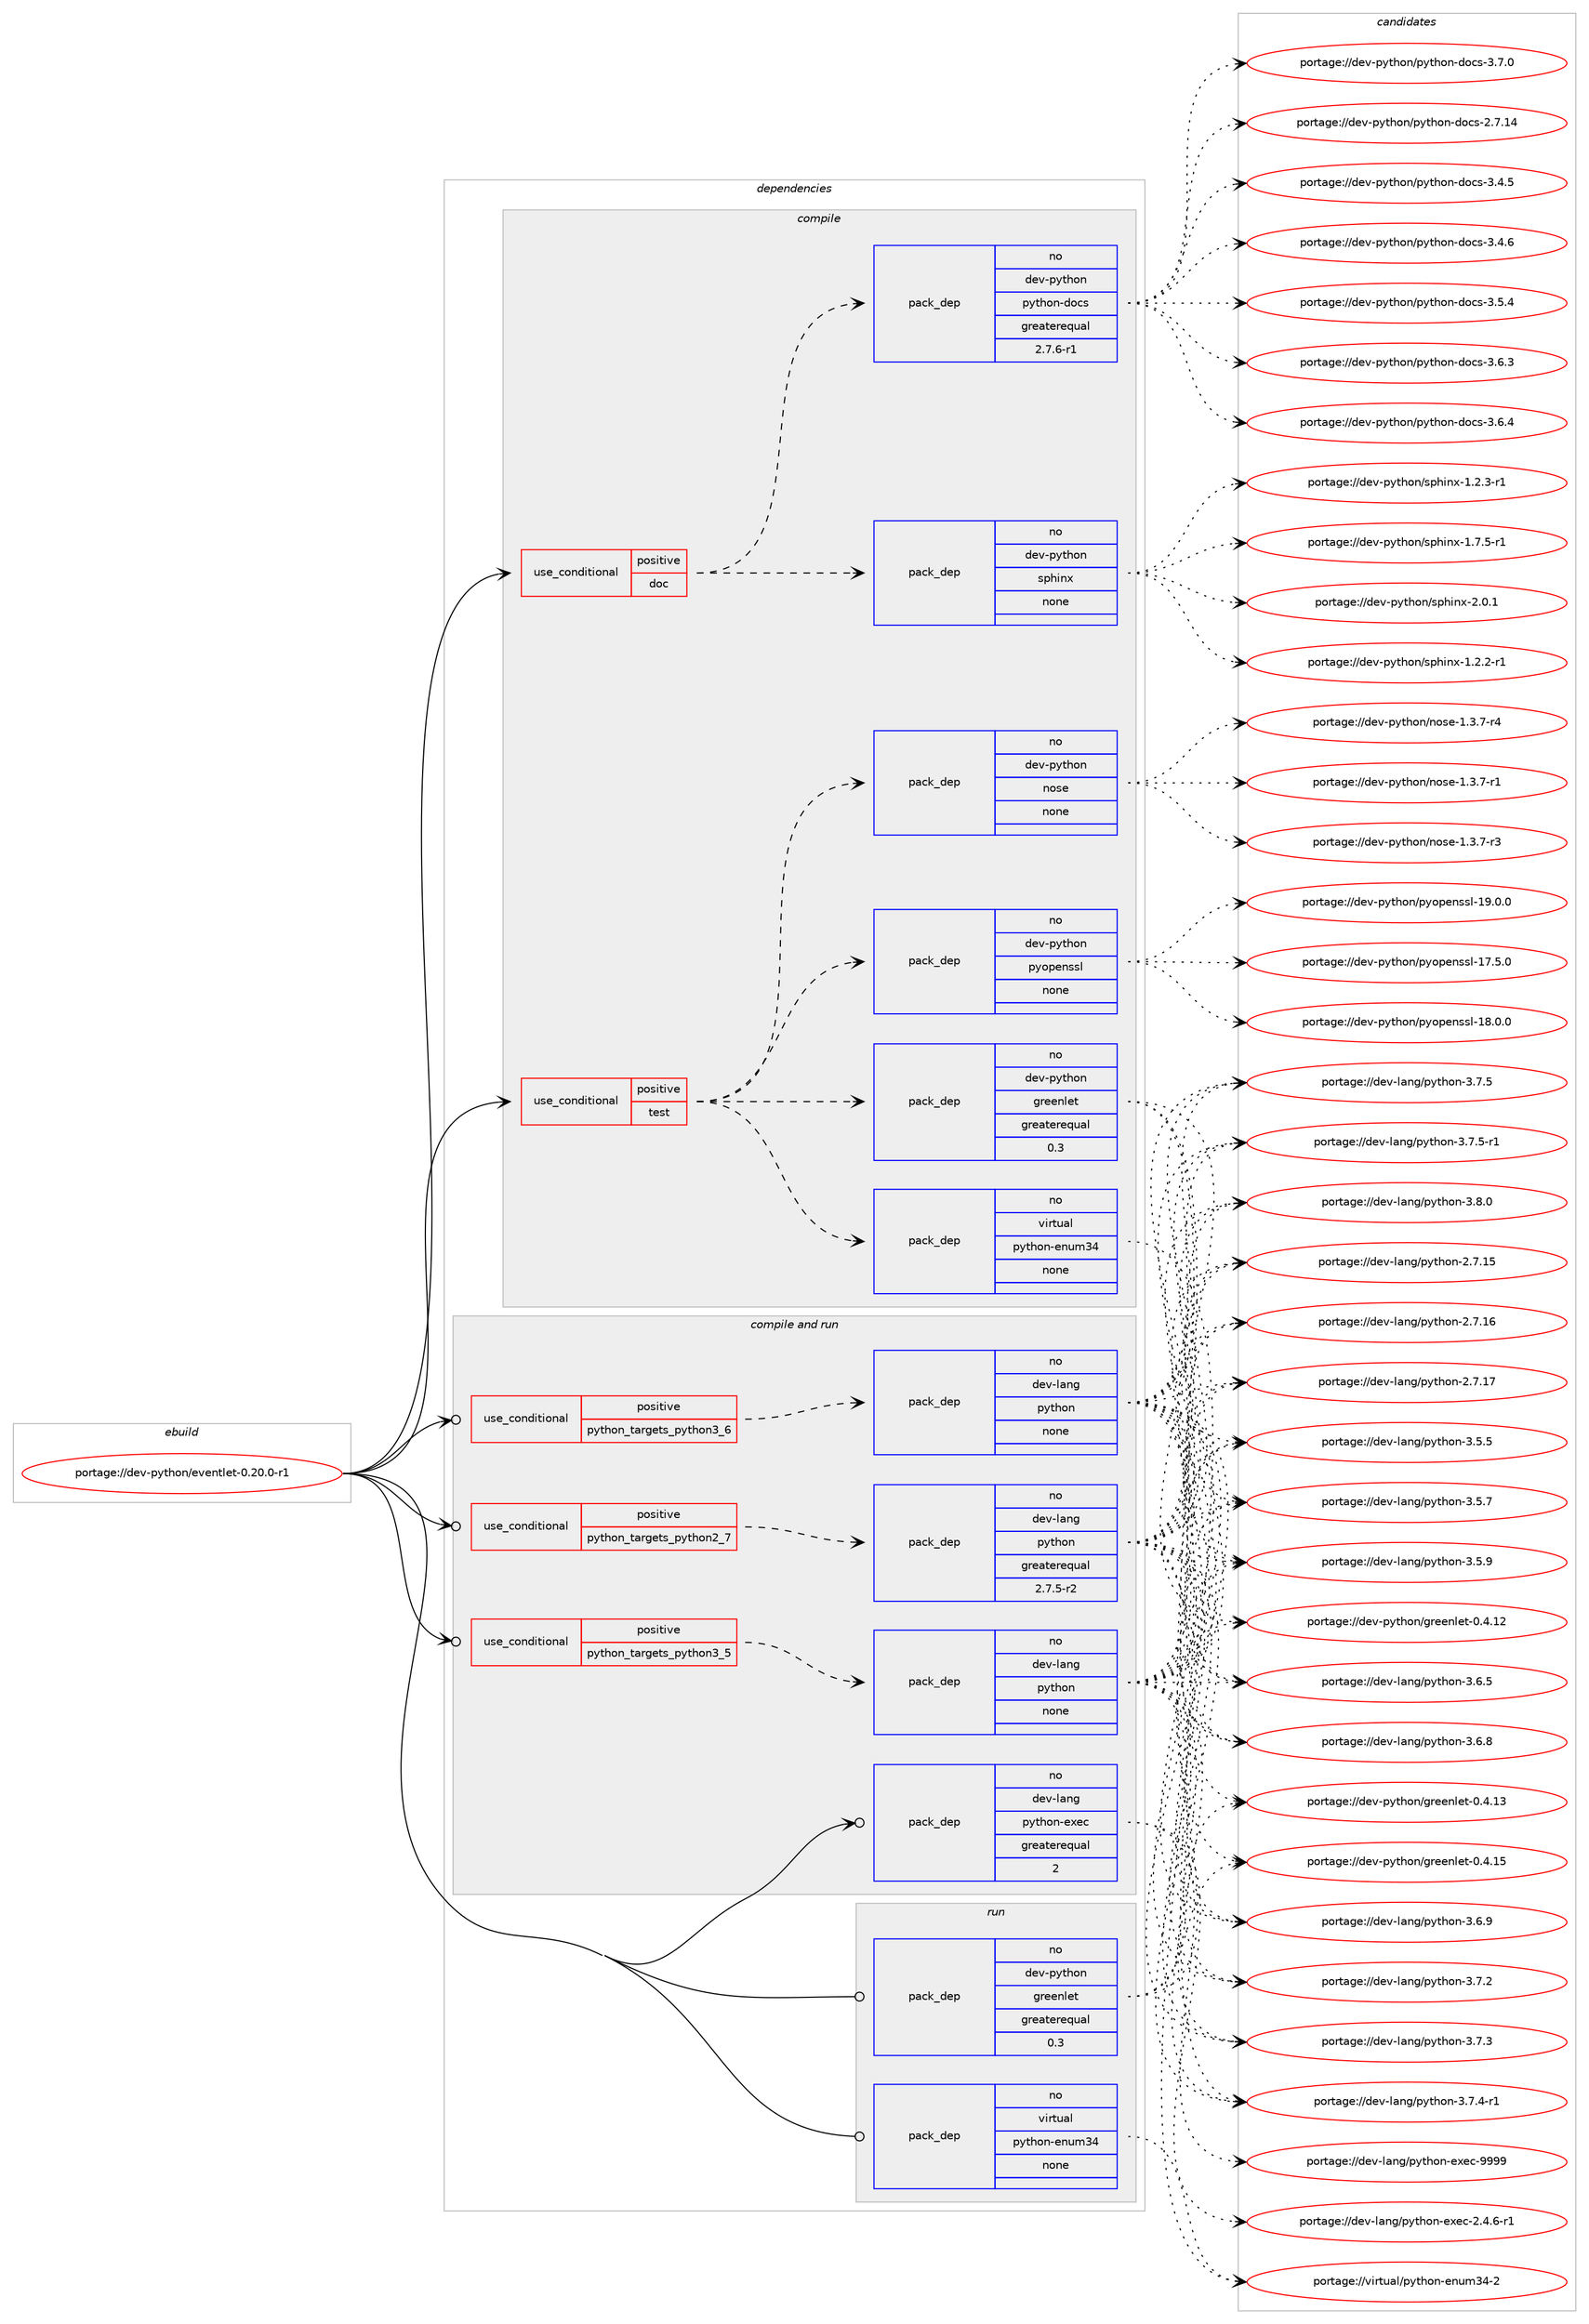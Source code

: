 digraph prolog {

# *************
# Graph options
# *************

newrank=true;
concentrate=true;
compound=true;
graph [rankdir=LR,fontname=Helvetica,fontsize=10,ranksep=1.5];#, ranksep=2.5, nodesep=0.2];
edge  [arrowhead=vee];
node  [fontname=Helvetica,fontsize=10];

# **********
# The ebuild
# **********

subgraph cluster_leftcol {
color=gray;
rank=same;
label=<<i>ebuild</i>>;
id [label="portage://dev-python/eventlet-0.20.0-r1", color=red, width=4, href="../dev-python/eventlet-0.20.0-r1.svg"];
}

# ****************
# The dependencies
# ****************

subgraph cluster_midcol {
color=gray;
label=<<i>dependencies</i>>;
subgraph cluster_compile {
fillcolor="#eeeeee";
style=filled;
label=<<i>compile</i>>;
subgraph cond28395 {
dependency138678 [label=<<TABLE BORDER="0" CELLBORDER="1" CELLSPACING="0" CELLPADDING="4"><TR><TD ROWSPAN="3" CELLPADDING="10">use_conditional</TD></TR><TR><TD>positive</TD></TR><TR><TD>doc</TD></TR></TABLE>>, shape=none, color=red];
subgraph pack106955 {
dependency138679 [label=<<TABLE BORDER="0" CELLBORDER="1" CELLSPACING="0" CELLPADDING="4" WIDTH="220"><TR><TD ROWSPAN="6" CELLPADDING="30">pack_dep</TD></TR><TR><TD WIDTH="110">no</TD></TR><TR><TD>dev-python</TD></TR><TR><TD>sphinx</TD></TR><TR><TD>none</TD></TR><TR><TD></TD></TR></TABLE>>, shape=none, color=blue];
}
dependency138678:e -> dependency138679:w [weight=20,style="dashed",arrowhead="vee"];
subgraph pack106956 {
dependency138680 [label=<<TABLE BORDER="0" CELLBORDER="1" CELLSPACING="0" CELLPADDING="4" WIDTH="220"><TR><TD ROWSPAN="6" CELLPADDING="30">pack_dep</TD></TR><TR><TD WIDTH="110">no</TD></TR><TR><TD>dev-python</TD></TR><TR><TD>python-docs</TD></TR><TR><TD>greaterequal</TD></TR><TR><TD>2.7.6-r1</TD></TR></TABLE>>, shape=none, color=blue];
}
dependency138678:e -> dependency138680:w [weight=20,style="dashed",arrowhead="vee"];
}
id:e -> dependency138678:w [weight=20,style="solid",arrowhead="vee"];
subgraph cond28396 {
dependency138681 [label=<<TABLE BORDER="0" CELLBORDER="1" CELLSPACING="0" CELLPADDING="4"><TR><TD ROWSPAN="3" CELLPADDING="10">use_conditional</TD></TR><TR><TD>positive</TD></TR><TR><TD>test</TD></TR></TABLE>>, shape=none, color=red];
subgraph pack106957 {
dependency138682 [label=<<TABLE BORDER="0" CELLBORDER="1" CELLSPACING="0" CELLPADDING="4" WIDTH="220"><TR><TD ROWSPAN="6" CELLPADDING="30">pack_dep</TD></TR><TR><TD WIDTH="110">no</TD></TR><TR><TD>virtual</TD></TR><TR><TD>python-enum34</TD></TR><TR><TD>none</TD></TR><TR><TD></TD></TR></TABLE>>, shape=none, color=blue];
}
dependency138681:e -> dependency138682:w [weight=20,style="dashed",arrowhead="vee"];
subgraph pack106958 {
dependency138683 [label=<<TABLE BORDER="0" CELLBORDER="1" CELLSPACING="0" CELLPADDING="4" WIDTH="220"><TR><TD ROWSPAN="6" CELLPADDING="30">pack_dep</TD></TR><TR><TD WIDTH="110">no</TD></TR><TR><TD>dev-python</TD></TR><TR><TD>greenlet</TD></TR><TR><TD>greaterequal</TD></TR><TR><TD>0.3</TD></TR></TABLE>>, shape=none, color=blue];
}
dependency138681:e -> dependency138683:w [weight=20,style="dashed",arrowhead="vee"];
subgraph pack106959 {
dependency138684 [label=<<TABLE BORDER="0" CELLBORDER="1" CELLSPACING="0" CELLPADDING="4" WIDTH="220"><TR><TD ROWSPAN="6" CELLPADDING="30">pack_dep</TD></TR><TR><TD WIDTH="110">no</TD></TR><TR><TD>dev-python</TD></TR><TR><TD>pyopenssl</TD></TR><TR><TD>none</TD></TR><TR><TD></TD></TR></TABLE>>, shape=none, color=blue];
}
dependency138681:e -> dependency138684:w [weight=20,style="dashed",arrowhead="vee"];
subgraph pack106960 {
dependency138685 [label=<<TABLE BORDER="0" CELLBORDER="1" CELLSPACING="0" CELLPADDING="4" WIDTH="220"><TR><TD ROWSPAN="6" CELLPADDING="30">pack_dep</TD></TR><TR><TD WIDTH="110">no</TD></TR><TR><TD>dev-python</TD></TR><TR><TD>nose</TD></TR><TR><TD>none</TD></TR><TR><TD></TD></TR></TABLE>>, shape=none, color=blue];
}
dependency138681:e -> dependency138685:w [weight=20,style="dashed",arrowhead="vee"];
}
id:e -> dependency138681:w [weight=20,style="solid",arrowhead="vee"];
}
subgraph cluster_compileandrun {
fillcolor="#eeeeee";
style=filled;
label=<<i>compile and run</i>>;
subgraph cond28397 {
dependency138686 [label=<<TABLE BORDER="0" CELLBORDER="1" CELLSPACING="0" CELLPADDING="4"><TR><TD ROWSPAN="3" CELLPADDING="10">use_conditional</TD></TR><TR><TD>positive</TD></TR><TR><TD>python_targets_python2_7</TD></TR></TABLE>>, shape=none, color=red];
subgraph pack106961 {
dependency138687 [label=<<TABLE BORDER="0" CELLBORDER="1" CELLSPACING="0" CELLPADDING="4" WIDTH="220"><TR><TD ROWSPAN="6" CELLPADDING="30">pack_dep</TD></TR><TR><TD WIDTH="110">no</TD></TR><TR><TD>dev-lang</TD></TR><TR><TD>python</TD></TR><TR><TD>greaterequal</TD></TR><TR><TD>2.7.5-r2</TD></TR></TABLE>>, shape=none, color=blue];
}
dependency138686:e -> dependency138687:w [weight=20,style="dashed",arrowhead="vee"];
}
id:e -> dependency138686:w [weight=20,style="solid",arrowhead="odotvee"];
subgraph cond28398 {
dependency138688 [label=<<TABLE BORDER="0" CELLBORDER="1" CELLSPACING="0" CELLPADDING="4"><TR><TD ROWSPAN="3" CELLPADDING="10">use_conditional</TD></TR><TR><TD>positive</TD></TR><TR><TD>python_targets_python3_5</TD></TR></TABLE>>, shape=none, color=red];
subgraph pack106962 {
dependency138689 [label=<<TABLE BORDER="0" CELLBORDER="1" CELLSPACING="0" CELLPADDING="4" WIDTH="220"><TR><TD ROWSPAN="6" CELLPADDING="30">pack_dep</TD></TR><TR><TD WIDTH="110">no</TD></TR><TR><TD>dev-lang</TD></TR><TR><TD>python</TD></TR><TR><TD>none</TD></TR><TR><TD></TD></TR></TABLE>>, shape=none, color=blue];
}
dependency138688:e -> dependency138689:w [weight=20,style="dashed",arrowhead="vee"];
}
id:e -> dependency138688:w [weight=20,style="solid",arrowhead="odotvee"];
subgraph cond28399 {
dependency138690 [label=<<TABLE BORDER="0" CELLBORDER="1" CELLSPACING="0" CELLPADDING="4"><TR><TD ROWSPAN="3" CELLPADDING="10">use_conditional</TD></TR><TR><TD>positive</TD></TR><TR><TD>python_targets_python3_6</TD></TR></TABLE>>, shape=none, color=red];
subgraph pack106963 {
dependency138691 [label=<<TABLE BORDER="0" CELLBORDER="1" CELLSPACING="0" CELLPADDING="4" WIDTH="220"><TR><TD ROWSPAN="6" CELLPADDING="30">pack_dep</TD></TR><TR><TD WIDTH="110">no</TD></TR><TR><TD>dev-lang</TD></TR><TR><TD>python</TD></TR><TR><TD>none</TD></TR><TR><TD></TD></TR></TABLE>>, shape=none, color=blue];
}
dependency138690:e -> dependency138691:w [weight=20,style="dashed",arrowhead="vee"];
}
id:e -> dependency138690:w [weight=20,style="solid",arrowhead="odotvee"];
subgraph pack106964 {
dependency138692 [label=<<TABLE BORDER="0" CELLBORDER="1" CELLSPACING="0" CELLPADDING="4" WIDTH="220"><TR><TD ROWSPAN="6" CELLPADDING="30">pack_dep</TD></TR><TR><TD WIDTH="110">no</TD></TR><TR><TD>dev-lang</TD></TR><TR><TD>python-exec</TD></TR><TR><TD>greaterequal</TD></TR><TR><TD>2</TD></TR></TABLE>>, shape=none, color=blue];
}
id:e -> dependency138692:w [weight=20,style="solid",arrowhead="odotvee"];
}
subgraph cluster_run {
fillcolor="#eeeeee";
style=filled;
label=<<i>run</i>>;
subgraph pack106965 {
dependency138693 [label=<<TABLE BORDER="0" CELLBORDER="1" CELLSPACING="0" CELLPADDING="4" WIDTH="220"><TR><TD ROWSPAN="6" CELLPADDING="30">pack_dep</TD></TR><TR><TD WIDTH="110">no</TD></TR><TR><TD>dev-python</TD></TR><TR><TD>greenlet</TD></TR><TR><TD>greaterequal</TD></TR><TR><TD>0.3</TD></TR></TABLE>>, shape=none, color=blue];
}
id:e -> dependency138693:w [weight=20,style="solid",arrowhead="odot"];
subgraph pack106966 {
dependency138694 [label=<<TABLE BORDER="0" CELLBORDER="1" CELLSPACING="0" CELLPADDING="4" WIDTH="220"><TR><TD ROWSPAN="6" CELLPADDING="30">pack_dep</TD></TR><TR><TD WIDTH="110">no</TD></TR><TR><TD>virtual</TD></TR><TR><TD>python-enum34</TD></TR><TR><TD>none</TD></TR><TR><TD></TD></TR></TABLE>>, shape=none, color=blue];
}
id:e -> dependency138694:w [weight=20,style="solid",arrowhead="odot"];
}
}

# **************
# The candidates
# **************

subgraph cluster_choices {
rank=same;
color=gray;
label=<<i>candidates</i>>;

subgraph choice106955 {
color=black;
nodesep=1;
choiceportage10010111845112121116104111110471151121041051101204549465046504511449 [label="portage://dev-python/sphinx-1.2.2-r1", color=red, width=4,href="../dev-python/sphinx-1.2.2-r1.svg"];
choiceportage10010111845112121116104111110471151121041051101204549465046514511449 [label="portage://dev-python/sphinx-1.2.3-r1", color=red, width=4,href="../dev-python/sphinx-1.2.3-r1.svg"];
choiceportage10010111845112121116104111110471151121041051101204549465546534511449 [label="portage://dev-python/sphinx-1.7.5-r1", color=red, width=4,href="../dev-python/sphinx-1.7.5-r1.svg"];
choiceportage1001011184511212111610411111047115112104105110120455046484649 [label="portage://dev-python/sphinx-2.0.1", color=red, width=4,href="../dev-python/sphinx-2.0.1.svg"];
dependency138679:e -> choiceportage10010111845112121116104111110471151121041051101204549465046504511449:w [style=dotted,weight="100"];
dependency138679:e -> choiceportage10010111845112121116104111110471151121041051101204549465046514511449:w [style=dotted,weight="100"];
dependency138679:e -> choiceportage10010111845112121116104111110471151121041051101204549465546534511449:w [style=dotted,weight="100"];
dependency138679:e -> choiceportage1001011184511212111610411111047115112104105110120455046484649:w [style=dotted,weight="100"];
}
subgraph choice106956 {
color=black;
nodesep=1;
choiceportage1001011184511212111610411111047112121116104111110451001119911545504655464952 [label="portage://dev-python/python-docs-2.7.14", color=red, width=4,href="../dev-python/python-docs-2.7.14.svg"];
choiceportage10010111845112121116104111110471121211161041111104510011199115455146524653 [label="portage://dev-python/python-docs-3.4.5", color=red, width=4,href="../dev-python/python-docs-3.4.5.svg"];
choiceportage10010111845112121116104111110471121211161041111104510011199115455146524654 [label="portage://dev-python/python-docs-3.4.6", color=red, width=4,href="../dev-python/python-docs-3.4.6.svg"];
choiceportage10010111845112121116104111110471121211161041111104510011199115455146534652 [label="portage://dev-python/python-docs-3.5.4", color=red, width=4,href="../dev-python/python-docs-3.5.4.svg"];
choiceportage10010111845112121116104111110471121211161041111104510011199115455146544651 [label="portage://dev-python/python-docs-3.6.3", color=red, width=4,href="../dev-python/python-docs-3.6.3.svg"];
choiceportage10010111845112121116104111110471121211161041111104510011199115455146544652 [label="portage://dev-python/python-docs-3.6.4", color=red, width=4,href="../dev-python/python-docs-3.6.4.svg"];
choiceportage10010111845112121116104111110471121211161041111104510011199115455146554648 [label="portage://dev-python/python-docs-3.7.0", color=red, width=4,href="../dev-python/python-docs-3.7.0.svg"];
dependency138680:e -> choiceportage1001011184511212111610411111047112121116104111110451001119911545504655464952:w [style=dotted,weight="100"];
dependency138680:e -> choiceportage10010111845112121116104111110471121211161041111104510011199115455146524653:w [style=dotted,weight="100"];
dependency138680:e -> choiceportage10010111845112121116104111110471121211161041111104510011199115455146524654:w [style=dotted,weight="100"];
dependency138680:e -> choiceportage10010111845112121116104111110471121211161041111104510011199115455146534652:w [style=dotted,weight="100"];
dependency138680:e -> choiceportage10010111845112121116104111110471121211161041111104510011199115455146544651:w [style=dotted,weight="100"];
dependency138680:e -> choiceportage10010111845112121116104111110471121211161041111104510011199115455146544652:w [style=dotted,weight="100"];
dependency138680:e -> choiceportage10010111845112121116104111110471121211161041111104510011199115455146554648:w [style=dotted,weight="100"];
}
subgraph choice106957 {
color=black;
nodesep=1;
choiceportage11810511411611797108471121211161041111104510111011710951524550 [label="portage://virtual/python-enum34-2", color=red, width=4,href="../virtual/python-enum34-2.svg"];
dependency138682:e -> choiceportage11810511411611797108471121211161041111104510111011710951524550:w [style=dotted,weight="100"];
}
subgraph choice106958 {
color=black;
nodesep=1;
choiceportage100101118451121211161041111104710311410110111010810111645484652464950 [label="portage://dev-python/greenlet-0.4.12", color=red, width=4,href="../dev-python/greenlet-0.4.12.svg"];
choiceportage100101118451121211161041111104710311410110111010810111645484652464951 [label="portage://dev-python/greenlet-0.4.13", color=red, width=4,href="../dev-python/greenlet-0.4.13.svg"];
choiceportage100101118451121211161041111104710311410110111010810111645484652464953 [label="portage://dev-python/greenlet-0.4.15", color=red, width=4,href="../dev-python/greenlet-0.4.15.svg"];
dependency138683:e -> choiceportage100101118451121211161041111104710311410110111010810111645484652464950:w [style=dotted,weight="100"];
dependency138683:e -> choiceportage100101118451121211161041111104710311410110111010810111645484652464951:w [style=dotted,weight="100"];
dependency138683:e -> choiceportage100101118451121211161041111104710311410110111010810111645484652464953:w [style=dotted,weight="100"];
}
subgraph choice106959 {
color=black;
nodesep=1;
choiceportage100101118451121211161041111104711212111111210111011511510845495546534648 [label="portage://dev-python/pyopenssl-17.5.0", color=red, width=4,href="../dev-python/pyopenssl-17.5.0.svg"];
choiceportage100101118451121211161041111104711212111111210111011511510845495646484648 [label="portage://dev-python/pyopenssl-18.0.0", color=red, width=4,href="../dev-python/pyopenssl-18.0.0.svg"];
choiceportage100101118451121211161041111104711212111111210111011511510845495746484648 [label="portage://dev-python/pyopenssl-19.0.0", color=red, width=4,href="../dev-python/pyopenssl-19.0.0.svg"];
dependency138684:e -> choiceportage100101118451121211161041111104711212111111210111011511510845495546534648:w [style=dotted,weight="100"];
dependency138684:e -> choiceportage100101118451121211161041111104711212111111210111011511510845495646484648:w [style=dotted,weight="100"];
dependency138684:e -> choiceportage100101118451121211161041111104711212111111210111011511510845495746484648:w [style=dotted,weight="100"];
}
subgraph choice106960 {
color=black;
nodesep=1;
choiceportage10010111845112121116104111110471101111151014549465146554511449 [label="portage://dev-python/nose-1.3.7-r1", color=red, width=4,href="../dev-python/nose-1.3.7-r1.svg"];
choiceportage10010111845112121116104111110471101111151014549465146554511451 [label="portage://dev-python/nose-1.3.7-r3", color=red, width=4,href="../dev-python/nose-1.3.7-r3.svg"];
choiceportage10010111845112121116104111110471101111151014549465146554511452 [label="portage://dev-python/nose-1.3.7-r4", color=red, width=4,href="../dev-python/nose-1.3.7-r4.svg"];
dependency138685:e -> choiceportage10010111845112121116104111110471101111151014549465146554511449:w [style=dotted,weight="100"];
dependency138685:e -> choiceportage10010111845112121116104111110471101111151014549465146554511451:w [style=dotted,weight="100"];
dependency138685:e -> choiceportage10010111845112121116104111110471101111151014549465146554511452:w [style=dotted,weight="100"];
}
subgraph choice106961 {
color=black;
nodesep=1;
choiceportage10010111845108971101034711212111610411111045504655464953 [label="portage://dev-lang/python-2.7.15", color=red, width=4,href="../dev-lang/python-2.7.15.svg"];
choiceportage10010111845108971101034711212111610411111045504655464954 [label="portage://dev-lang/python-2.7.16", color=red, width=4,href="../dev-lang/python-2.7.16.svg"];
choiceportage10010111845108971101034711212111610411111045504655464955 [label="portage://dev-lang/python-2.7.17", color=red, width=4,href="../dev-lang/python-2.7.17.svg"];
choiceportage100101118451089711010347112121116104111110455146534653 [label="portage://dev-lang/python-3.5.5", color=red, width=4,href="../dev-lang/python-3.5.5.svg"];
choiceportage100101118451089711010347112121116104111110455146534655 [label="portage://dev-lang/python-3.5.7", color=red, width=4,href="../dev-lang/python-3.5.7.svg"];
choiceportage100101118451089711010347112121116104111110455146534657 [label="portage://dev-lang/python-3.5.9", color=red, width=4,href="../dev-lang/python-3.5.9.svg"];
choiceportage100101118451089711010347112121116104111110455146544653 [label="portage://dev-lang/python-3.6.5", color=red, width=4,href="../dev-lang/python-3.6.5.svg"];
choiceportage100101118451089711010347112121116104111110455146544656 [label="portage://dev-lang/python-3.6.8", color=red, width=4,href="../dev-lang/python-3.6.8.svg"];
choiceportage100101118451089711010347112121116104111110455146544657 [label="portage://dev-lang/python-3.6.9", color=red, width=4,href="../dev-lang/python-3.6.9.svg"];
choiceportage100101118451089711010347112121116104111110455146554650 [label="portage://dev-lang/python-3.7.2", color=red, width=4,href="../dev-lang/python-3.7.2.svg"];
choiceportage100101118451089711010347112121116104111110455146554651 [label="portage://dev-lang/python-3.7.3", color=red, width=4,href="../dev-lang/python-3.7.3.svg"];
choiceportage1001011184510897110103471121211161041111104551465546524511449 [label="portage://dev-lang/python-3.7.4-r1", color=red, width=4,href="../dev-lang/python-3.7.4-r1.svg"];
choiceportage100101118451089711010347112121116104111110455146554653 [label="portage://dev-lang/python-3.7.5", color=red, width=4,href="../dev-lang/python-3.7.5.svg"];
choiceportage1001011184510897110103471121211161041111104551465546534511449 [label="portage://dev-lang/python-3.7.5-r1", color=red, width=4,href="../dev-lang/python-3.7.5-r1.svg"];
choiceportage100101118451089711010347112121116104111110455146564648 [label="portage://dev-lang/python-3.8.0", color=red, width=4,href="../dev-lang/python-3.8.0.svg"];
dependency138687:e -> choiceportage10010111845108971101034711212111610411111045504655464953:w [style=dotted,weight="100"];
dependency138687:e -> choiceportage10010111845108971101034711212111610411111045504655464954:w [style=dotted,weight="100"];
dependency138687:e -> choiceportage10010111845108971101034711212111610411111045504655464955:w [style=dotted,weight="100"];
dependency138687:e -> choiceportage100101118451089711010347112121116104111110455146534653:w [style=dotted,weight="100"];
dependency138687:e -> choiceportage100101118451089711010347112121116104111110455146534655:w [style=dotted,weight="100"];
dependency138687:e -> choiceportage100101118451089711010347112121116104111110455146534657:w [style=dotted,weight="100"];
dependency138687:e -> choiceportage100101118451089711010347112121116104111110455146544653:w [style=dotted,weight="100"];
dependency138687:e -> choiceportage100101118451089711010347112121116104111110455146544656:w [style=dotted,weight="100"];
dependency138687:e -> choiceportage100101118451089711010347112121116104111110455146544657:w [style=dotted,weight="100"];
dependency138687:e -> choiceportage100101118451089711010347112121116104111110455146554650:w [style=dotted,weight="100"];
dependency138687:e -> choiceportage100101118451089711010347112121116104111110455146554651:w [style=dotted,weight="100"];
dependency138687:e -> choiceportage1001011184510897110103471121211161041111104551465546524511449:w [style=dotted,weight="100"];
dependency138687:e -> choiceportage100101118451089711010347112121116104111110455146554653:w [style=dotted,weight="100"];
dependency138687:e -> choiceportage1001011184510897110103471121211161041111104551465546534511449:w [style=dotted,weight="100"];
dependency138687:e -> choiceportage100101118451089711010347112121116104111110455146564648:w [style=dotted,weight="100"];
}
subgraph choice106962 {
color=black;
nodesep=1;
choiceportage10010111845108971101034711212111610411111045504655464953 [label="portage://dev-lang/python-2.7.15", color=red, width=4,href="../dev-lang/python-2.7.15.svg"];
choiceportage10010111845108971101034711212111610411111045504655464954 [label="portage://dev-lang/python-2.7.16", color=red, width=4,href="../dev-lang/python-2.7.16.svg"];
choiceportage10010111845108971101034711212111610411111045504655464955 [label="portage://dev-lang/python-2.7.17", color=red, width=4,href="../dev-lang/python-2.7.17.svg"];
choiceportage100101118451089711010347112121116104111110455146534653 [label="portage://dev-lang/python-3.5.5", color=red, width=4,href="../dev-lang/python-3.5.5.svg"];
choiceportage100101118451089711010347112121116104111110455146534655 [label="portage://dev-lang/python-3.5.7", color=red, width=4,href="../dev-lang/python-3.5.7.svg"];
choiceportage100101118451089711010347112121116104111110455146534657 [label="portage://dev-lang/python-3.5.9", color=red, width=4,href="../dev-lang/python-3.5.9.svg"];
choiceportage100101118451089711010347112121116104111110455146544653 [label="portage://dev-lang/python-3.6.5", color=red, width=4,href="../dev-lang/python-3.6.5.svg"];
choiceportage100101118451089711010347112121116104111110455146544656 [label="portage://dev-lang/python-3.6.8", color=red, width=4,href="../dev-lang/python-3.6.8.svg"];
choiceportage100101118451089711010347112121116104111110455146544657 [label="portage://dev-lang/python-3.6.9", color=red, width=4,href="../dev-lang/python-3.6.9.svg"];
choiceportage100101118451089711010347112121116104111110455146554650 [label="portage://dev-lang/python-3.7.2", color=red, width=4,href="../dev-lang/python-3.7.2.svg"];
choiceportage100101118451089711010347112121116104111110455146554651 [label="portage://dev-lang/python-3.7.3", color=red, width=4,href="../dev-lang/python-3.7.3.svg"];
choiceportage1001011184510897110103471121211161041111104551465546524511449 [label="portage://dev-lang/python-3.7.4-r1", color=red, width=4,href="../dev-lang/python-3.7.4-r1.svg"];
choiceportage100101118451089711010347112121116104111110455146554653 [label="portage://dev-lang/python-3.7.5", color=red, width=4,href="../dev-lang/python-3.7.5.svg"];
choiceportage1001011184510897110103471121211161041111104551465546534511449 [label="portage://dev-lang/python-3.7.5-r1", color=red, width=4,href="../dev-lang/python-3.7.5-r1.svg"];
choiceportage100101118451089711010347112121116104111110455146564648 [label="portage://dev-lang/python-3.8.0", color=red, width=4,href="../dev-lang/python-3.8.0.svg"];
dependency138689:e -> choiceportage10010111845108971101034711212111610411111045504655464953:w [style=dotted,weight="100"];
dependency138689:e -> choiceportage10010111845108971101034711212111610411111045504655464954:w [style=dotted,weight="100"];
dependency138689:e -> choiceportage10010111845108971101034711212111610411111045504655464955:w [style=dotted,weight="100"];
dependency138689:e -> choiceportage100101118451089711010347112121116104111110455146534653:w [style=dotted,weight="100"];
dependency138689:e -> choiceportage100101118451089711010347112121116104111110455146534655:w [style=dotted,weight="100"];
dependency138689:e -> choiceportage100101118451089711010347112121116104111110455146534657:w [style=dotted,weight="100"];
dependency138689:e -> choiceportage100101118451089711010347112121116104111110455146544653:w [style=dotted,weight="100"];
dependency138689:e -> choiceportage100101118451089711010347112121116104111110455146544656:w [style=dotted,weight="100"];
dependency138689:e -> choiceportage100101118451089711010347112121116104111110455146544657:w [style=dotted,weight="100"];
dependency138689:e -> choiceportage100101118451089711010347112121116104111110455146554650:w [style=dotted,weight="100"];
dependency138689:e -> choiceportage100101118451089711010347112121116104111110455146554651:w [style=dotted,weight="100"];
dependency138689:e -> choiceportage1001011184510897110103471121211161041111104551465546524511449:w [style=dotted,weight="100"];
dependency138689:e -> choiceportage100101118451089711010347112121116104111110455146554653:w [style=dotted,weight="100"];
dependency138689:e -> choiceportage1001011184510897110103471121211161041111104551465546534511449:w [style=dotted,weight="100"];
dependency138689:e -> choiceportage100101118451089711010347112121116104111110455146564648:w [style=dotted,weight="100"];
}
subgraph choice106963 {
color=black;
nodesep=1;
choiceportage10010111845108971101034711212111610411111045504655464953 [label="portage://dev-lang/python-2.7.15", color=red, width=4,href="../dev-lang/python-2.7.15.svg"];
choiceportage10010111845108971101034711212111610411111045504655464954 [label="portage://dev-lang/python-2.7.16", color=red, width=4,href="../dev-lang/python-2.7.16.svg"];
choiceportage10010111845108971101034711212111610411111045504655464955 [label="portage://dev-lang/python-2.7.17", color=red, width=4,href="../dev-lang/python-2.7.17.svg"];
choiceportage100101118451089711010347112121116104111110455146534653 [label="portage://dev-lang/python-3.5.5", color=red, width=4,href="../dev-lang/python-3.5.5.svg"];
choiceportage100101118451089711010347112121116104111110455146534655 [label="portage://dev-lang/python-3.5.7", color=red, width=4,href="../dev-lang/python-3.5.7.svg"];
choiceportage100101118451089711010347112121116104111110455146534657 [label="portage://dev-lang/python-3.5.9", color=red, width=4,href="../dev-lang/python-3.5.9.svg"];
choiceportage100101118451089711010347112121116104111110455146544653 [label="portage://dev-lang/python-3.6.5", color=red, width=4,href="../dev-lang/python-3.6.5.svg"];
choiceportage100101118451089711010347112121116104111110455146544656 [label="portage://dev-lang/python-3.6.8", color=red, width=4,href="../dev-lang/python-3.6.8.svg"];
choiceportage100101118451089711010347112121116104111110455146544657 [label="portage://dev-lang/python-3.6.9", color=red, width=4,href="../dev-lang/python-3.6.9.svg"];
choiceportage100101118451089711010347112121116104111110455146554650 [label="portage://dev-lang/python-3.7.2", color=red, width=4,href="../dev-lang/python-3.7.2.svg"];
choiceportage100101118451089711010347112121116104111110455146554651 [label="portage://dev-lang/python-3.7.3", color=red, width=4,href="../dev-lang/python-3.7.3.svg"];
choiceportage1001011184510897110103471121211161041111104551465546524511449 [label="portage://dev-lang/python-3.7.4-r1", color=red, width=4,href="../dev-lang/python-3.7.4-r1.svg"];
choiceportage100101118451089711010347112121116104111110455146554653 [label="portage://dev-lang/python-3.7.5", color=red, width=4,href="../dev-lang/python-3.7.5.svg"];
choiceportage1001011184510897110103471121211161041111104551465546534511449 [label="portage://dev-lang/python-3.7.5-r1", color=red, width=4,href="../dev-lang/python-3.7.5-r1.svg"];
choiceportage100101118451089711010347112121116104111110455146564648 [label="portage://dev-lang/python-3.8.0", color=red, width=4,href="../dev-lang/python-3.8.0.svg"];
dependency138691:e -> choiceportage10010111845108971101034711212111610411111045504655464953:w [style=dotted,weight="100"];
dependency138691:e -> choiceportage10010111845108971101034711212111610411111045504655464954:w [style=dotted,weight="100"];
dependency138691:e -> choiceportage10010111845108971101034711212111610411111045504655464955:w [style=dotted,weight="100"];
dependency138691:e -> choiceportage100101118451089711010347112121116104111110455146534653:w [style=dotted,weight="100"];
dependency138691:e -> choiceportage100101118451089711010347112121116104111110455146534655:w [style=dotted,weight="100"];
dependency138691:e -> choiceportage100101118451089711010347112121116104111110455146534657:w [style=dotted,weight="100"];
dependency138691:e -> choiceportage100101118451089711010347112121116104111110455146544653:w [style=dotted,weight="100"];
dependency138691:e -> choiceportage100101118451089711010347112121116104111110455146544656:w [style=dotted,weight="100"];
dependency138691:e -> choiceportage100101118451089711010347112121116104111110455146544657:w [style=dotted,weight="100"];
dependency138691:e -> choiceportage100101118451089711010347112121116104111110455146554650:w [style=dotted,weight="100"];
dependency138691:e -> choiceportage100101118451089711010347112121116104111110455146554651:w [style=dotted,weight="100"];
dependency138691:e -> choiceportage1001011184510897110103471121211161041111104551465546524511449:w [style=dotted,weight="100"];
dependency138691:e -> choiceportage100101118451089711010347112121116104111110455146554653:w [style=dotted,weight="100"];
dependency138691:e -> choiceportage1001011184510897110103471121211161041111104551465546534511449:w [style=dotted,weight="100"];
dependency138691:e -> choiceportage100101118451089711010347112121116104111110455146564648:w [style=dotted,weight="100"];
}
subgraph choice106964 {
color=black;
nodesep=1;
choiceportage10010111845108971101034711212111610411111045101120101994550465246544511449 [label="portage://dev-lang/python-exec-2.4.6-r1", color=red, width=4,href="../dev-lang/python-exec-2.4.6-r1.svg"];
choiceportage10010111845108971101034711212111610411111045101120101994557575757 [label="portage://dev-lang/python-exec-9999", color=red, width=4,href="../dev-lang/python-exec-9999.svg"];
dependency138692:e -> choiceportage10010111845108971101034711212111610411111045101120101994550465246544511449:w [style=dotted,weight="100"];
dependency138692:e -> choiceportage10010111845108971101034711212111610411111045101120101994557575757:w [style=dotted,weight="100"];
}
subgraph choice106965 {
color=black;
nodesep=1;
choiceportage100101118451121211161041111104710311410110111010810111645484652464950 [label="portage://dev-python/greenlet-0.4.12", color=red, width=4,href="../dev-python/greenlet-0.4.12.svg"];
choiceportage100101118451121211161041111104710311410110111010810111645484652464951 [label="portage://dev-python/greenlet-0.4.13", color=red, width=4,href="../dev-python/greenlet-0.4.13.svg"];
choiceportage100101118451121211161041111104710311410110111010810111645484652464953 [label="portage://dev-python/greenlet-0.4.15", color=red, width=4,href="../dev-python/greenlet-0.4.15.svg"];
dependency138693:e -> choiceportage100101118451121211161041111104710311410110111010810111645484652464950:w [style=dotted,weight="100"];
dependency138693:e -> choiceportage100101118451121211161041111104710311410110111010810111645484652464951:w [style=dotted,weight="100"];
dependency138693:e -> choiceportage100101118451121211161041111104710311410110111010810111645484652464953:w [style=dotted,weight="100"];
}
subgraph choice106966 {
color=black;
nodesep=1;
choiceportage11810511411611797108471121211161041111104510111011710951524550 [label="portage://virtual/python-enum34-2", color=red, width=4,href="../virtual/python-enum34-2.svg"];
dependency138694:e -> choiceportage11810511411611797108471121211161041111104510111011710951524550:w [style=dotted,weight="100"];
}
}

}
